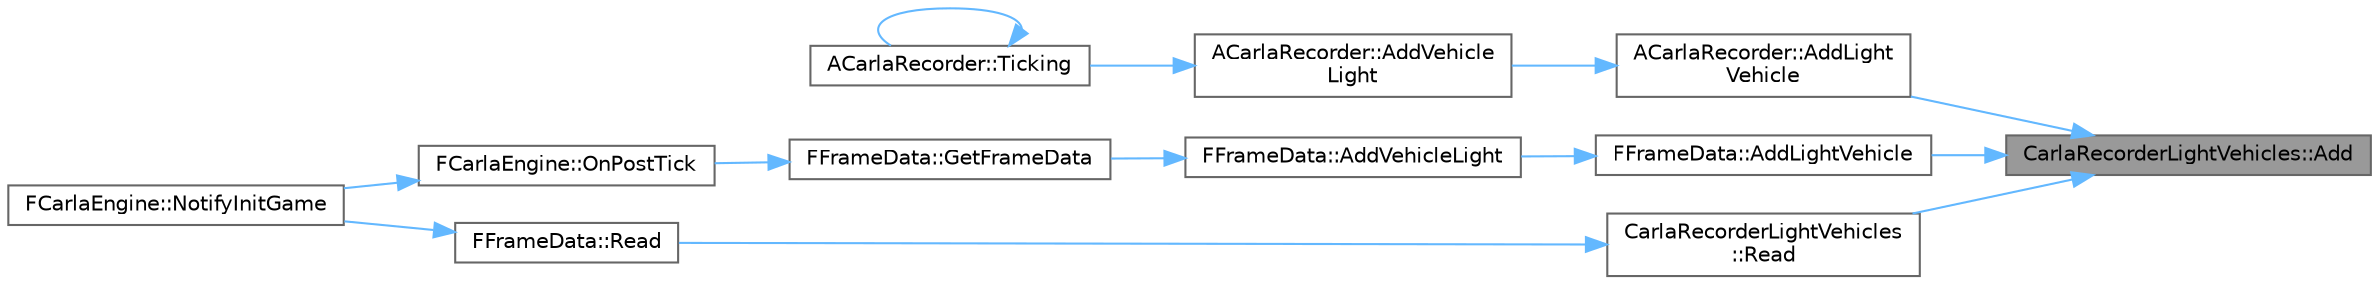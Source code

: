 digraph "CarlaRecorderLightVehicles::Add"
{
 // INTERACTIVE_SVG=YES
 // LATEX_PDF_SIZE
  bgcolor="transparent";
  edge [fontname=Helvetica,fontsize=10,labelfontname=Helvetica,labelfontsize=10];
  node [fontname=Helvetica,fontsize=10,shape=box,height=0.2,width=0.4];
  rankdir="RL";
  Node1 [id="Node000001",label="CarlaRecorderLightVehicles::Add",height=0.2,width=0.4,color="gray40", fillcolor="grey60", style="filled", fontcolor="black",tooltip=" "];
  Node1 -> Node2 [id="edge1_Node000001_Node000002",dir="back",color="steelblue1",style="solid",tooltip=" "];
  Node2 [id="Node000002",label="ACarlaRecorder::AddLight\lVehicle",height=0.2,width=0.4,color="grey40", fillcolor="white", style="filled",URL="$dd/db9/classACarlaRecorder.html#ab3eed9b05ac4101496066dd9bd0911c9",tooltip=" "];
  Node2 -> Node3 [id="edge2_Node000002_Node000003",dir="back",color="steelblue1",style="solid",tooltip=" "];
  Node3 [id="Node000003",label="ACarlaRecorder::AddVehicle\lLight",height=0.2,width=0.4,color="grey40", fillcolor="white", style="filled",URL="$dd/db9/classACarlaRecorder.html#a511755aea1e16b3ae0b71d078bdf574e",tooltip=" "];
  Node3 -> Node4 [id="edge3_Node000003_Node000004",dir="back",color="steelblue1",style="solid",tooltip=" "];
  Node4 [id="Node000004",label="ACarlaRecorder::Ticking",height=0.2,width=0.4,color="grey40", fillcolor="white", style="filled",URL="$dd/db9/classACarlaRecorder.html#a1074f19dfe5b16a9e10b24ef35b26abc",tooltip=" "];
  Node4 -> Node4 [id="edge4_Node000004_Node000004",dir="back",color="steelblue1",style="solid",tooltip=" "];
  Node1 -> Node5 [id="edge5_Node000001_Node000005",dir="back",color="steelblue1",style="solid",tooltip=" "];
  Node5 [id="Node000005",label="FFrameData::AddLightVehicle",height=0.2,width=0.4,color="grey40", fillcolor="white", style="filled",URL="$de/db4/classFFrameData.html#a5dc98f72b028d56b437728dc5040ba36",tooltip=" "];
  Node5 -> Node6 [id="edge6_Node000005_Node000006",dir="back",color="steelblue1",style="solid",tooltip=" "];
  Node6 [id="Node000006",label="FFrameData::AddVehicleLight",height=0.2,width=0.4,color="grey40", fillcolor="white", style="filled",URL="$de/db4/classFFrameData.html#a6647f23cd64de2599ed5e31d2c04235b",tooltip=" "];
  Node6 -> Node7 [id="edge7_Node000006_Node000007",dir="back",color="steelblue1",style="solid",tooltip=" "];
  Node7 [id="Node000007",label="FFrameData::GetFrameData",height=0.2,width=0.4,color="grey40", fillcolor="white", style="filled",URL="$de/db4/classFFrameData.html#a13396099d7e1c32df563893f7d0b35be",tooltip=" "];
  Node7 -> Node8 [id="edge8_Node000007_Node000008",dir="back",color="steelblue1",style="solid",tooltip=" "];
  Node8 [id="Node000008",label="FCarlaEngine::OnPostTick",height=0.2,width=0.4,color="grey40", fillcolor="white", style="filled",URL="$dc/d49/classFCarlaEngine.html#aff440c7ba9d004e4c5b60125cc4d709b",tooltip=" "];
  Node8 -> Node9 [id="edge9_Node000008_Node000009",dir="back",color="steelblue1",style="solid",tooltip=" "];
  Node9 [id="Node000009",label="FCarlaEngine::NotifyInitGame",height=0.2,width=0.4,color="grey40", fillcolor="white", style="filled",URL="$dc/d49/classFCarlaEngine.html#ab8d13063cde985781237dd7da308227e",tooltip=" "];
  Node1 -> Node10 [id="edge10_Node000001_Node000010",dir="back",color="steelblue1",style="solid",tooltip=" "];
  Node10 [id="Node000010",label="CarlaRecorderLightVehicles\l::Read",height=0.2,width=0.4,color="grey40", fillcolor="white", style="filled",URL="$df/d7b/structCarlaRecorderLightVehicles.html#a1e791f9712644cf7d5944473bc33b790",tooltip=" "];
  Node10 -> Node11 [id="edge11_Node000010_Node000011",dir="back",color="steelblue1",style="solid",tooltip=" "];
  Node11 [id="Node000011",label="FFrameData::Read",height=0.2,width=0.4,color="grey40", fillcolor="white", style="filled",URL="$de/db4/classFFrameData.html#a1d60d134d0c4ed720a5dbfc8688559ce",tooltip=" "];
  Node11 -> Node9 [id="edge12_Node000011_Node000009",dir="back",color="steelblue1",style="solid",tooltip=" "];
}
